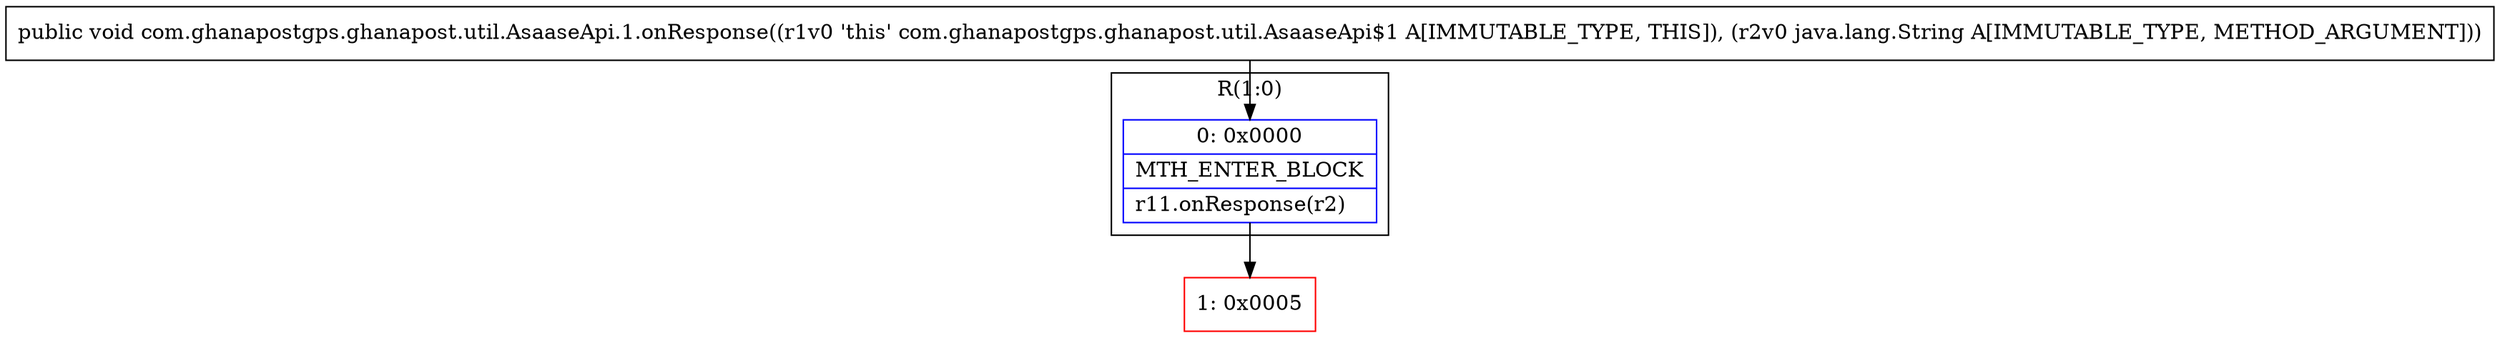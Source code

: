 digraph "CFG forcom.ghanapostgps.ghanapost.util.AsaaseApi.1.onResponse(Ljava\/lang\/String;)V" {
subgraph cluster_Region_115761037 {
label = "R(1:0)";
node [shape=record,color=blue];
Node_0 [shape=record,label="{0\:\ 0x0000|MTH_ENTER_BLOCK\l|r11.onResponse(r2)\l}"];
}
Node_1 [shape=record,color=red,label="{1\:\ 0x0005}"];
MethodNode[shape=record,label="{public void com.ghanapostgps.ghanapost.util.AsaaseApi.1.onResponse((r1v0 'this' com.ghanapostgps.ghanapost.util.AsaaseApi$1 A[IMMUTABLE_TYPE, THIS]), (r2v0 java.lang.String A[IMMUTABLE_TYPE, METHOD_ARGUMENT])) }"];
MethodNode -> Node_0;
Node_0 -> Node_1;
}

